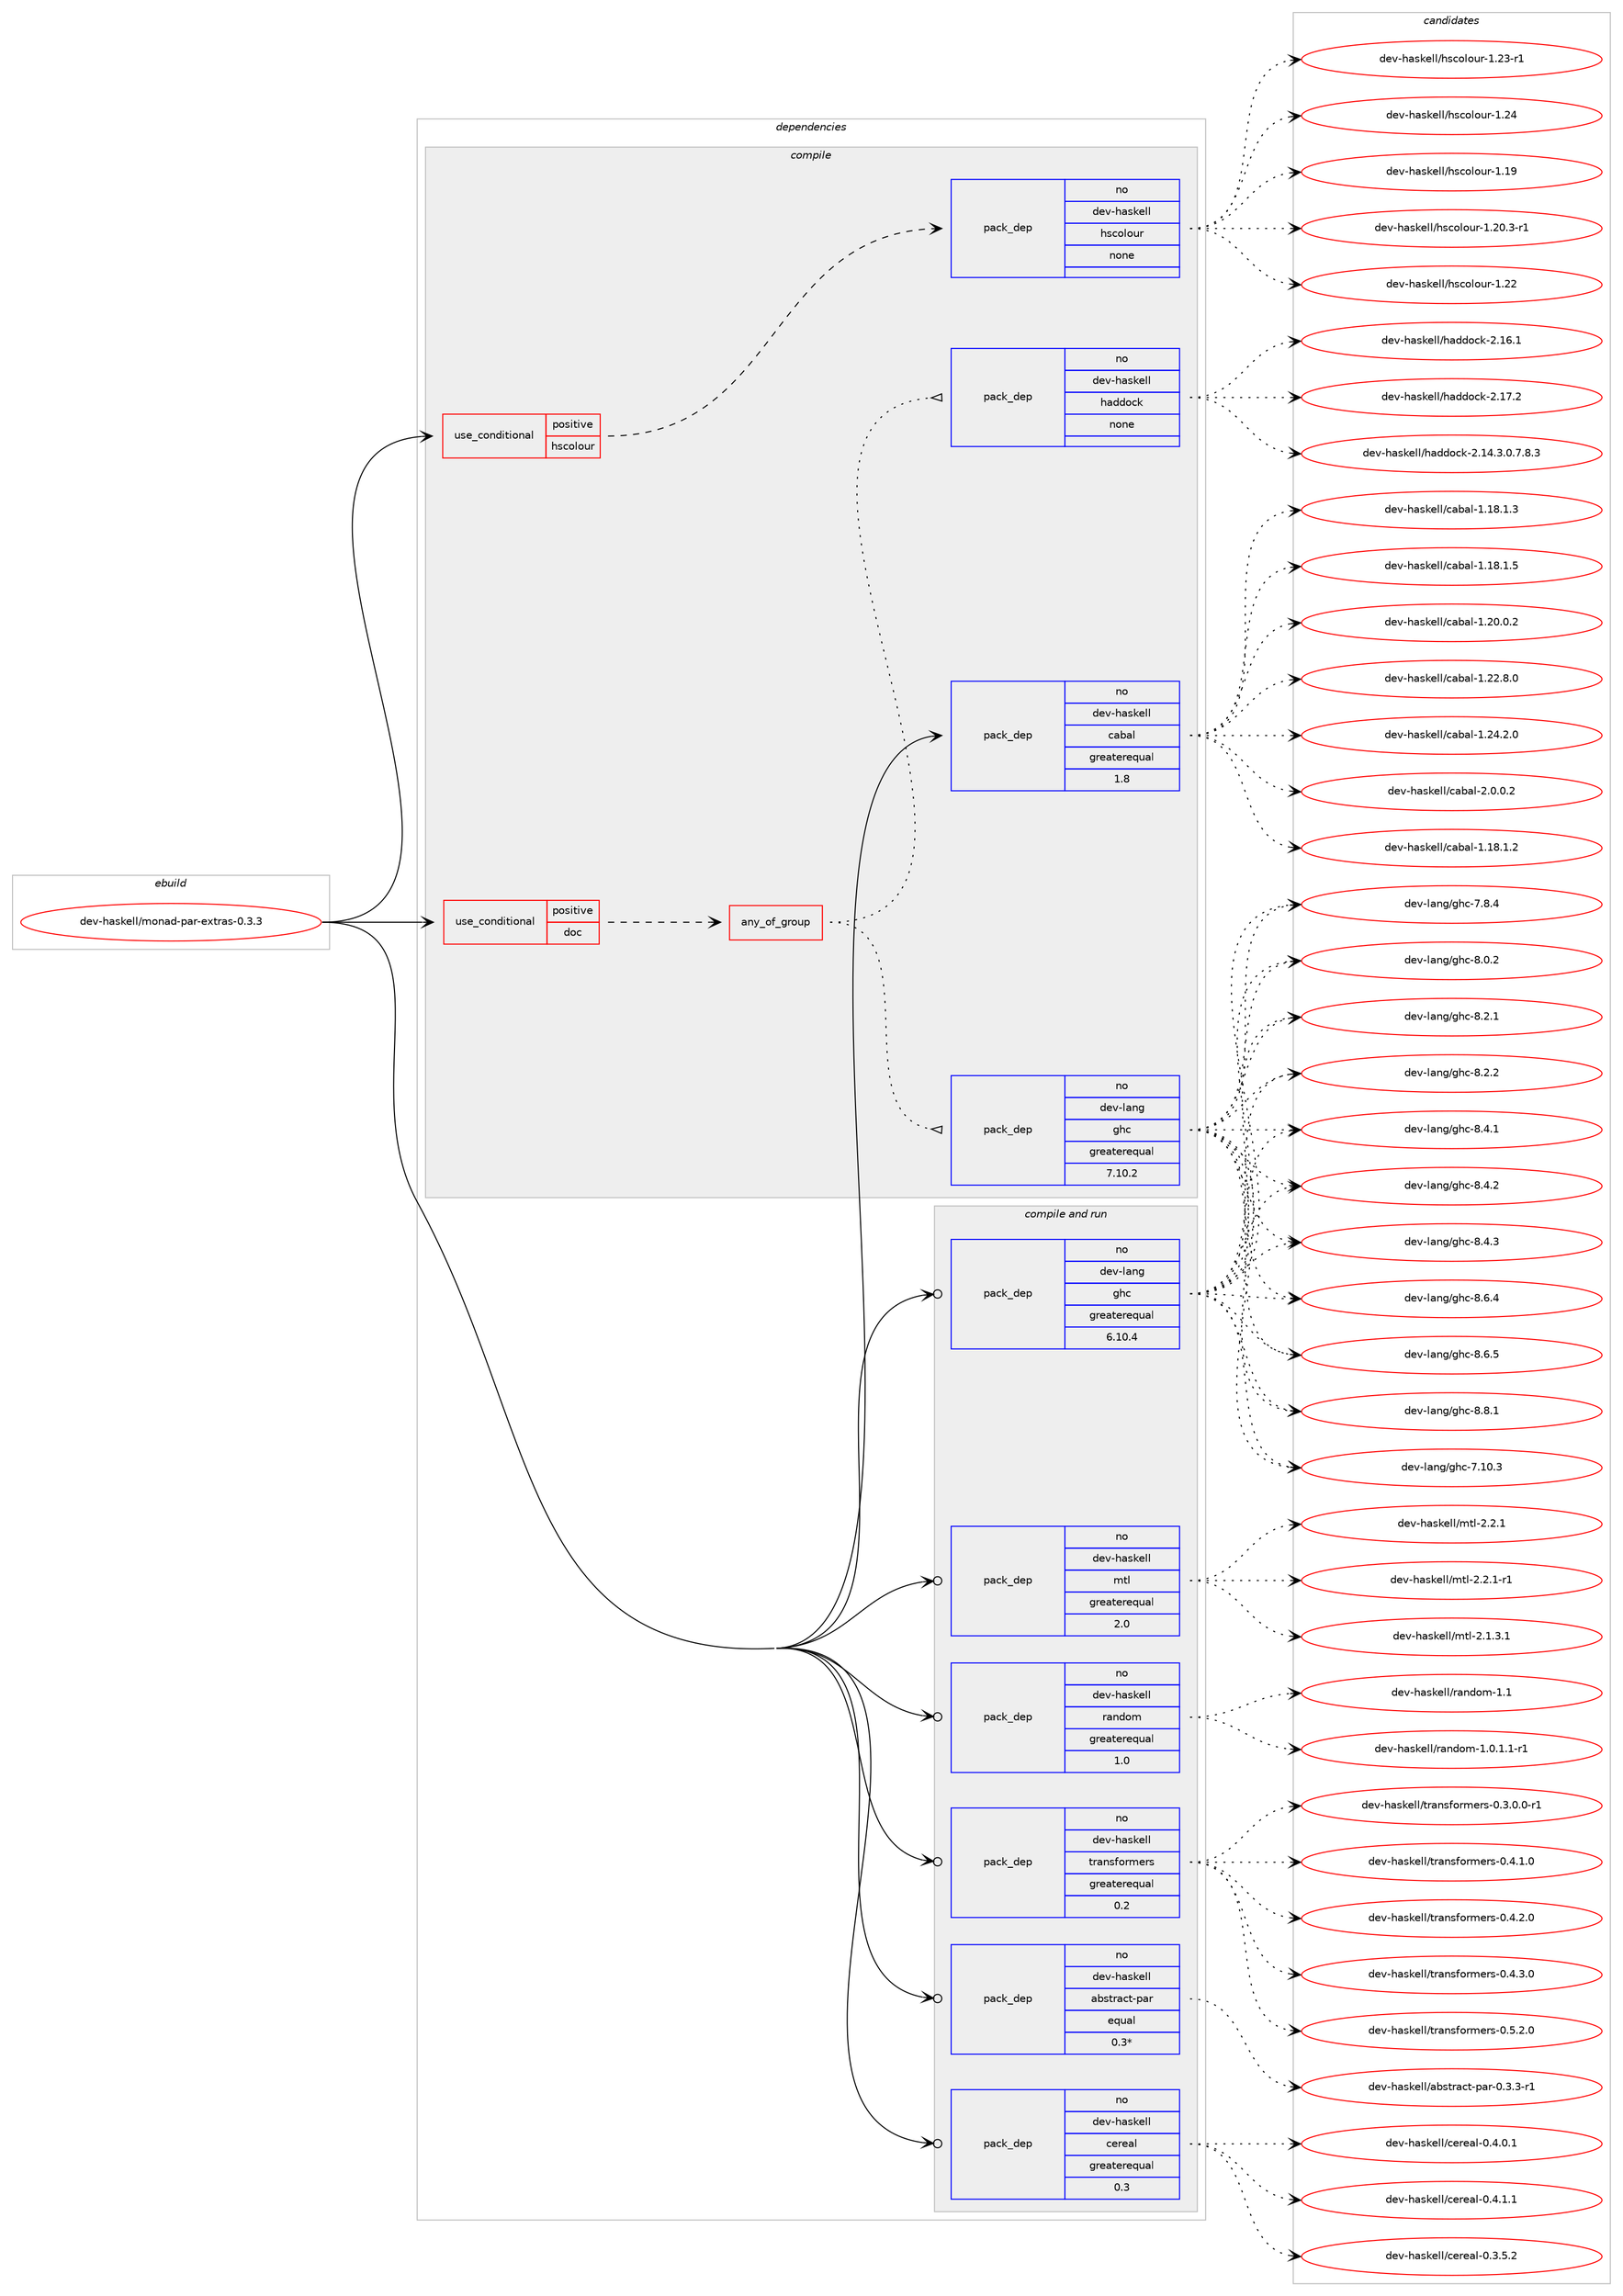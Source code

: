 digraph prolog {

# *************
# Graph options
# *************

newrank=true;
concentrate=true;
compound=true;
graph [rankdir=LR,fontname=Helvetica,fontsize=10,ranksep=1.5];#, ranksep=2.5, nodesep=0.2];
edge  [arrowhead=vee];
node  [fontname=Helvetica,fontsize=10];

# **********
# The ebuild
# **********

subgraph cluster_leftcol {
color=gray;
rank=same;
label=<<i>ebuild</i>>;
id [label="dev-haskell/monad-par-extras-0.3.3", color=red, width=4, href="../dev-haskell/monad-par-extras-0.3.3.svg"];
}

# ****************
# The dependencies
# ****************

subgraph cluster_midcol {
color=gray;
label=<<i>dependencies</i>>;
subgraph cluster_compile {
fillcolor="#eeeeee";
style=filled;
label=<<i>compile</i>>;
subgraph cond126801 {
dependency539388 [label=<<TABLE BORDER="0" CELLBORDER="1" CELLSPACING="0" CELLPADDING="4"><TR><TD ROWSPAN="3" CELLPADDING="10">use_conditional</TD></TR><TR><TD>positive</TD></TR><TR><TD>doc</TD></TR></TABLE>>, shape=none, color=red];
subgraph any10198 {
dependency539389 [label=<<TABLE BORDER="0" CELLBORDER="1" CELLSPACING="0" CELLPADDING="4"><TR><TD CELLPADDING="10">any_of_group</TD></TR></TABLE>>, shape=none, color=red];subgraph pack402032 {
dependency539390 [label=<<TABLE BORDER="0" CELLBORDER="1" CELLSPACING="0" CELLPADDING="4" WIDTH="220"><TR><TD ROWSPAN="6" CELLPADDING="30">pack_dep</TD></TR><TR><TD WIDTH="110">no</TD></TR><TR><TD>dev-haskell</TD></TR><TR><TD>haddock</TD></TR><TR><TD>none</TD></TR><TR><TD></TD></TR></TABLE>>, shape=none, color=blue];
}
dependency539389:e -> dependency539390:w [weight=20,style="dotted",arrowhead="oinv"];
subgraph pack402033 {
dependency539391 [label=<<TABLE BORDER="0" CELLBORDER="1" CELLSPACING="0" CELLPADDING="4" WIDTH="220"><TR><TD ROWSPAN="6" CELLPADDING="30">pack_dep</TD></TR><TR><TD WIDTH="110">no</TD></TR><TR><TD>dev-lang</TD></TR><TR><TD>ghc</TD></TR><TR><TD>greaterequal</TD></TR><TR><TD>7.10.2</TD></TR></TABLE>>, shape=none, color=blue];
}
dependency539389:e -> dependency539391:w [weight=20,style="dotted",arrowhead="oinv"];
}
dependency539388:e -> dependency539389:w [weight=20,style="dashed",arrowhead="vee"];
}
id:e -> dependency539388:w [weight=20,style="solid",arrowhead="vee"];
subgraph cond126802 {
dependency539392 [label=<<TABLE BORDER="0" CELLBORDER="1" CELLSPACING="0" CELLPADDING="4"><TR><TD ROWSPAN="3" CELLPADDING="10">use_conditional</TD></TR><TR><TD>positive</TD></TR><TR><TD>hscolour</TD></TR></TABLE>>, shape=none, color=red];
subgraph pack402034 {
dependency539393 [label=<<TABLE BORDER="0" CELLBORDER="1" CELLSPACING="0" CELLPADDING="4" WIDTH="220"><TR><TD ROWSPAN="6" CELLPADDING="30">pack_dep</TD></TR><TR><TD WIDTH="110">no</TD></TR><TR><TD>dev-haskell</TD></TR><TR><TD>hscolour</TD></TR><TR><TD>none</TD></TR><TR><TD></TD></TR></TABLE>>, shape=none, color=blue];
}
dependency539392:e -> dependency539393:w [weight=20,style="dashed",arrowhead="vee"];
}
id:e -> dependency539392:w [weight=20,style="solid",arrowhead="vee"];
subgraph pack402035 {
dependency539394 [label=<<TABLE BORDER="0" CELLBORDER="1" CELLSPACING="0" CELLPADDING="4" WIDTH="220"><TR><TD ROWSPAN="6" CELLPADDING="30">pack_dep</TD></TR><TR><TD WIDTH="110">no</TD></TR><TR><TD>dev-haskell</TD></TR><TR><TD>cabal</TD></TR><TR><TD>greaterequal</TD></TR><TR><TD>1.8</TD></TR></TABLE>>, shape=none, color=blue];
}
id:e -> dependency539394:w [weight=20,style="solid",arrowhead="vee"];
}
subgraph cluster_compileandrun {
fillcolor="#eeeeee";
style=filled;
label=<<i>compile and run</i>>;
subgraph pack402036 {
dependency539395 [label=<<TABLE BORDER="0" CELLBORDER="1" CELLSPACING="0" CELLPADDING="4" WIDTH="220"><TR><TD ROWSPAN="6" CELLPADDING="30">pack_dep</TD></TR><TR><TD WIDTH="110">no</TD></TR><TR><TD>dev-haskell</TD></TR><TR><TD>abstract-par</TD></TR><TR><TD>equal</TD></TR><TR><TD>0.3*</TD></TR></TABLE>>, shape=none, color=blue];
}
id:e -> dependency539395:w [weight=20,style="solid",arrowhead="odotvee"];
subgraph pack402037 {
dependency539396 [label=<<TABLE BORDER="0" CELLBORDER="1" CELLSPACING="0" CELLPADDING="4" WIDTH="220"><TR><TD ROWSPAN="6" CELLPADDING="30">pack_dep</TD></TR><TR><TD WIDTH="110">no</TD></TR><TR><TD>dev-haskell</TD></TR><TR><TD>cereal</TD></TR><TR><TD>greaterequal</TD></TR><TR><TD>0.3</TD></TR></TABLE>>, shape=none, color=blue];
}
id:e -> dependency539396:w [weight=20,style="solid",arrowhead="odotvee"];
subgraph pack402038 {
dependency539397 [label=<<TABLE BORDER="0" CELLBORDER="1" CELLSPACING="0" CELLPADDING="4" WIDTH="220"><TR><TD ROWSPAN="6" CELLPADDING="30">pack_dep</TD></TR><TR><TD WIDTH="110">no</TD></TR><TR><TD>dev-haskell</TD></TR><TR><TD>mtl</TD></TR><TR><TD>greaterequal</TD></TR><TR><TD>2.0</TD></TR></TABLE>>, shape=none, color=blue];
}
id:e -> dependency539397:w [weight=20,style="solid",arrowhead="odotvee"];
subgraph pack402039 {
dependency539398 [label=<<TABLE BORDER="0" CELLBORDER="1" CELLSPACING="0" CELLPADDING="4" WIDTH="220"><TR><TD ROWSPAN="6" CELLPADDING="30">pack_dep</TD></TR><TR><TD WIDTH="110">no</TD></TR><TR><TD>dev-haskell</TD></TR><TR><TD>random</TD></TR><TR><TD>greaterequal</TD></TR><TR><TD>1.0</TD></TR></TABLE>>, shape=none, color=blue];
}
id:e -> dependency539398:w [weight=20,style="solid",arrowhead="odotvee"];
subgraph pack402040 {
dependency539399 [label=<<TABLE BORDER="0" CELLBORDER="1" CELLSPACING="0" CELLPADDING="4" WIDTH="220"><TR><TD ROWSPAN="6" CELLPADDING="30">pack_dep</TD></TR><TR><TD WIDTH="110">no</TD></TR><TR><TD>dev-haskell</TD></TR><TR><TD>transformers</TD></TR><TR><TD>greaterequal</TD></TR><TR><TD>0.2</TD></TR></TABLE>>, shape=none, color=blue];
}
id:e -> dependency539399:w [weight=20,style="solid",arrowhead="odotvee"];
subgraph pack402041 {
dependency539400 [label=<<TABLE BORDER="0" CELLBORDER="1" CELLSPACING="0" CELLPADDING="4" WIDTH="220"><TR><TD ROWSPAN="6" CELLPADDING="30">pack_dep</TD></TR><TR><TD WIDTH="110">no</TD></TR><TR><TD>dev-lang</TD></TR><TR><TD>ghc</TD></TR><TR><TD>greaterequal</TD></TR><TR><TD>6.10.4</TD></TR></TABLE>>, shape=none, color=blue];
}
id:e -> dependency539400:w [weight=20,style="solid",arrowhead="odotvee"];
}
subgraph cluster_run {
fillcolor="#eeeeee";
style=filled;
label=<<i>run</i>>;
}
}

# **************
# The candidates
# **************

subgraph cluster_choices {
rank=same;
color=gray;
label=<<i>candidates</i>>;

subgraph choice402032 {
color=black;
nodesep=1;
choice1001011184510497115107101108108471049710010011199107455046495246514648465546564651 [label="dev-haskell/haddock-2.14.3.0.7.8.3", color=red, width=4,href="../dev-haskell/haddock-2.14.3.0.7.8.3.svg"];
choice100101118451049711510710110810847104971001001119910745504649544649 [label="dev-haskell/haddock-2.16.1", color=red, width=4,href="../dev-haskell/haddock-2.16.1.svg"];
choice100101118451049711510710110810847104971001001119910745504649554650 [label="dev-haskell/haddock-2.17.2", color=red, width=4,href="../dev-haskell/haddock-2.17.2.svg"];
dependency539390:e -> choice1001011184510497115107101108108471049710010011199107455046495246514648465546564651:w [style=dotted,weight="100"];
dependency539390:e -> choice100101118451049711510710110810847104971001001119910745504649544649:w [style=dotted,weight="100"];
dependency539390:e -> choice100101118451049711510710110810847104971001001119910745504649554650:w [style=dotted,weight="100"];
}
subgraph choice402033 {
color=black;
nodesep=1;
choice1001011184510897110103471031049945554649484651 [label="dev-lang/ghc-7.10.3", color=red, width=4,href="../dev-lang/ghc-7.10.3.svg"];
choice10010111845108971101034710310499455546564652 [label="dev-lang/ghc-7.8.4", color=red, width=4,href="../dev-lang/ghc-7.8.4.svg"];
choice10010111845108971101034710310499455646484650 [label="dev-lang/ghc-8.0.2", color=red, width=4,href="../dev-lang/ghc-8.0.2.svg"];
choice10010111845108971101034710310499455646504649 [label="dev-lang/ghc-8.2.1", color=red, width=4,href="../dev-lang/ghc-8.2.1.svg"];
choice10010111845108971101034710310499455646504650 [label="dev-lang/ghc-8.2.2", color=red, width=4,href="../dev-lang/ghc-8.2.2.svg"];
choice10010111845108971101034710310499455646524649 [label="dev-lang/ghc-8.4.1", color=red, width=4,href="../dev-lang/ghc-8.4.1.svg"];
choice10010111845108971101034710310499455646524650 [label="dev-lang/ghc-8.4.2", color=red, width=4,href="../dev-lang/ghc-8.4.2.svg"];
choice10010111845108971101034710310499455646524651 [label="dev-lang/ghc-8.4.3", color=red, width=4,href="../dev-lang/ghc-8.4.3.svg"];
choice10010111845108971101034710310499455646544652 [label="dev-lang/ghc-8.6.4", color=red, width=4,href="../dev-lang/ghc-8.6.4.svg"];
choice10010111845108971101034710310499455646544653 [label="dev-lang/ghc-8.6.5", color=red, width=4,href="../dev-lang/ghc-8.6.5.svg"];
choice10010111845108971101034710310499455646564649 [label="dev-lang/ghc-8.8.1", color=red, width=4,href="../dev-lang/ghc-8.8.1.svg"];
dependency539391:e -> choice1001011184510897110103471031049945554649484651:w [style=dotted,weight="100"];
dependency539391:e -> choice10010111845108971101034710310499455546564652:w [style=dotted,weight="100"];
dependency539391:e -> choice10010111845108971101034710310499455646484650:w [style=dotted,weight="100"];
dependency539391:e -> choice10010111845108971101034710310499455646504649:w [style=dotted,weight="100"];
dependency539391:e -> choice10010111845108971101034710310499455646504650:w [style=dotted,weight="100"];
dependency539391:e -> choice10010111845108971101034710310499455646524649:w [style=dotted,weight="100"];
dependency539391:e -> choice10010111845108971101034710310499455646524650:w [style=dotted,weight="100"];
dependency539391:e -> choice10010111845108971101034710310499455646524651:w [style=dotted,weight="100"];
dependency539391:e -> choice10010111845108971101034710310499455646544652:w [style=dotted,weight="100"];
dependency539391:e -> choice10010111845108971101034710310499455646544653:w [style=dotted,weight="100"];
dependency539391:e -> choice10010111845108971101034710310499455646564649:w [style=dotted,weight="100"];
}
subgraph choice402034 {
color=black;
nodesep=1;
choice100101118451049711510710110810847104115991111081111171144549464957 [label="dev-haskell/hscolour-1.19", color=red, width=4,href="../dev-haskell/hscolour-1.19.svg"];
choice10010111845104971151071011081084710411599111108111117114454946504846514511449 [label="dev-haskell/hscolour-1.20.3-r1", color=red, width=4,href="../dev-haskell/hscolour-1.20.3-r1.svg"];
choice100101118451049711510710110810847104115991111081111171144549465050 [label="dev-haskell/hscolour-1.22", color=red, width=4,href="../dev-haskell/hscolour-1.22.svg"];
choice1001011184510497115107101108108471041159911110811111711445494650514511449 [label="dev-haskell/hscolour-1.23-r1", color=red, width=4,href="../dev-haskell/hscolour-1.23-r1.svg"];
choice100101118451049711510710110810847104115991111081111171144549465052 [label="dev-haskell/hscolour-1.24", color=red, width=4,href="../dev-haskell/hscolour-1.24.svg"];
dependency539393:e -> choice100101118451049711510710110810847104115991111081111171144549464957:w [style=dotted,weight="100"];
dependency539393:e -> choice10010111845104971151071011081084710411599111108111117114454946504846514511449:w [style=dotted,weight="100"];
dependency539393:e -> choice100101118451049711510710110810847104115991111081111171144549465050:w [style=dotted,weight="100"];
dependency539393:e -> choice1001011184510497115107101108108471041159911110811111711445494650514511449:w [style=dotted,weight="100"];
dependency539393:e -> choice100101118451049711510710110810847104115991111081111171144549465052:w [style=dotted,weight="100"];
}
subgraph choice402035 {
color=black;
nodesep=1;
choice10010111845104971151071011081084799979897108454946495646494650 [label="dev-haskell/cabal-1.18.1.2", color=red, width=4,href="../dev-haskell/cabal-1.18.1.2.svg"];
choice10010111845104971151071011081084799979897108454946495646494651 [label="dev-haskell/cabal-1.18.1.3", color=red, width=4,href="../dev-haskell/cabal-1.18.1.3.svg"];
choice10010111845104971151071011081084799979897108454946495646494653 [label="dev-haskell/cabal-1.18.1.5", color=red, width=4,href="../dev-haskell/cabal-1.18.1.5.svg"];
choice10010111845104971151071011081084799979897108454946504846484650 [label="dev-haskell/cabal-1.20.0.2", color=red, width=4,href="../dev-haskell/cabal-1.20.0.2.svg"];
choice10010111845104971151071011081084799979897108454946505046564648 [label="dev-haskell/cabal-1.22.8.0", color=red, width=4,href="../dev-haskell/cabal-1.22.8.0.svg"];
choice10010111845104971151071011081084799979897108454946505246504648 [label="dev-haskell/cabal-1.24.2.0", color=red, width=4,href="../dev-haskell/cabal-1.24.2.0.svg"];
choice100101118451049711510710110810847999798971084550464846484650 [label="dev-haskell/cabal-2.0.0.2", color=red, width=4,href="../dev-haskell/cabal-2.0.0.2.svg"];
dependency539394:e -> choice10010111845104971151071011081084799979897108454946495646494650:w [style=dotted,weight="100"];
dependency539394:e -> choice10010111845104971151071011081084799979897108454946495646494651:w [style=dotted,weight="100"];
dependency539394:e -> choice10010111845104971151071011081084799979897108454946495646494653:w [style=dotted,weight="100"];
dependency539394:e -> choice10010111845104971151071011081084799979897108454946504846484650:w [style=dotted,weight="100"];
dependency539394:e -> choice10010111845104971151071011081084799979897108454946505046564648:w [style=dotted,weight="100"];
dependency539394:e -> choice10010111845104971151071011081084799979897108454946505246504648:w [style=dotted,weight="100"];
dependency539394:e -> choice100101118451049711510710110810847999798971084550464846484650:w [style=dotted,weight="100"];
}
subgraph choice402036 {
color=black;
nodesep=1;
choice1001011184510497115107101108108479798115116114979911645112971144548465146514511449 [label="dev-haskell/abstract-par-0.3.3-r1", color=red, width=4,href="../dev-haskell/abstract-par-0.3.3-r1.svg"];
dependency539395:e -> choice1001011184510497115107101108108479798115116114979911645112971144548465146514511449:w [style=dotted,weight="100"];
}
subgraph choice402037 {
color=black;
nodesep=1;
choice10010111845104971151071011081084799101114101971084548465146534650 [label="dev-haskell/cereal-0.3.5.2", color=red, width=4,href="../dev-haskell/cereal-0.3.5.2.svg"];
choice10010111845104971151071011081084799101114101971084548465246484649 [label="dev-haskell/cereal-0.4.0.1", color=red, width=4,href="../dev-haskell/cereal-0.4.0.1.svg"];
choice10010111845104971151071011081084799101114101971084548465246494649 [label="dev-haskell/cereal-0.4.1.1", color=red, width=4,href="../dev-haskell/cereal-0.4.1.1.svg"];
dependency539396:e -> choice10010111845104971151071011081084799101114101971084548465146534650:w [style=dotted,weight="100"];
dependency539396:e -> choice10010111845104971151071011081084799101114101971084548465246484649:w [style=dotted,weight="100"];
dependency539396:e -> choice10010111845104971151071011081084799101114101971084548465246494649:w [style=dotted,weight="100"];
}
subgraph choice402038 {
color=black;
nodesep=1;
choice1001011184510497115107101108108471091161084550464946514649 [label="dev-haskell/mtl-2.1.3.1", color=red, width=4,href="../dev-haskell/mtl-2.1.3.1.svg"];
choice100101118451049711510710110810847109116108455046504649 [label="dev-haskell/mtl-2.2.1", color=red, width=4,href="../dev-haskell/mtl-2.2.1.svg"];
choice1001011184510497115107101108108471091161084550465046494511449 [label="dev-haskell/mtl-2.2.1-r1", color=red, width=4,href="../dev-haskell/mtl-2.2.1-r1.svg"];
dependency539397:e -> choice1001011184510497115107101108108471091161084550464946514649:w [style=dotted,weight="100"];
dependency539397:e -> choice100101118451049711510710110810847109116108455046504649:w [style=dotted,weight="100"];
dependency539397:e -> choice1001011184510497115107101108108471091161084550465046494511449:w [style=dotted,weight="100"];
}
subgraph choice402039 {
color=black;
nodesep=1;
choice1001011184510497115107101108108471149711010011110945494648464946494511449 [label="dev-haskell/random-1.0.1.1-r1", color=red, width=4,href="../dev-haskell/random-1.0.1.1-r1.svg"];
choice1001011184510497115107101108108471149711010011110945494649 [label="dev-haskell/random-1.1", color=red, width=4,href="../dev-haskell/random-1.1.svg"];
dependency539398:e -> choice1001011184510497115107101108108471149711010011110945494648464946494511449:w [style=dotted,weight="100"];
dependency539398:e -> choice1001011184510497115107101108108471149711010011110945494649:w [style=dotted,weight="100"];
}
subgraph choice402040 {
color=black;
nodesep=1;
choice1001011184510497115107101108108471161149711011510211111410910111411545484651464846484511449 [label="dev-haskell/transformers-0.3.0.0-r1", color=red, width=4,href="../dev-haskell/transformers-0.3.0.0-r1.svg"];
choice100101118451049711510710110810847116114971101151021111141091011141154548465246494648 [label="dev-haskell/transformers-0.4.1.0", color=red, width=4,href="../dev-haskell/transformers-0.4.1.0.svg"];
choice100101118451049711510710110810847116114971101151021111141091011141154548465246504648 [label="dev-haskell/transformers-0.4.2.0", color=red, width=4,href="../dev-haskell/transformers-0.4.2.0.svg"];
choice100101118451049711510710110810847116114971101151021111141091011141154548465246514648 [label="dev-haskell/transformers-0.4.3.0", color=red, width=4,href="../dev-haskell/transformers-0.4.3.0.svg"];
choice100101118451049711510710110810847116114971101151021111141091011141154548465346504648 [label="dev-haskell/transformers-0.5.2.0", color=red, width=4,href="../dev-haskell/transformers-0.5.2.0.svg"];
dependency539399:e -> choice1001011184510497115107101108108471161149711011510211111410910111411545484651464846484511449:w [style=dotted,weight="100"];
dependency539399:e -> choice100101118451049711510710110810847116114971101151021111141091011141154548465246494648:w [style=dotted,weight="100"];
dependency539399:e -> choice100101118451049711510710110810847116114971101151021111141091011141154548465246504648:w [style=dotted,weight="100"];
dependency539399:e -> choice100101118451049711510710110810847116114971101151021111141091011141154548465246514648:w [style=dotted,weight="100"];
dependency539399:e -> choice100101118451049711510710110810847116114971101151021111141091011141154548465346504648:w [style=dotted,weight="100"];
}
subgraph choice402041 {
color=black;
nodesep=1;
choice1001011184510897110103471031049945554649484651 [label="dev-lang/ghc-7.10.3", color=red, width=4,href="../dev-lang/ghc-7.10.3.svg"];
choice10010111845108971101034710310499455546564652 [label="dev-lang/ghc-7.8.4", color=red, width=4,href="../dev-lang/ghc-7.8.4.svg"];
choice10010111845108971101034710310499455646484650 [label="dev-lang/ghc-8.0.2", color=red, width=4,href="../dev-lang/ghc-8.0.2.svg"];
choice10010111845108971101034710310499455646504649 [label="dev-lang/ghc-8.2.1", color=red, width=4,href="../dev-lang/ghc-8.2.1.svg"];
choice10010111845108971101034710310499455646504650 [label="dev-lang/ghc-8.2.2", color=red, width=4,href="../dev-lang/ghc-8.2.2.svg"];
choice10010111845108971101034710310499455646524649 [label="dev-lang/ghc-8.4.1", color=red, width=4,href="../dev-lang/ghc-8.4.1.svg"];
choice10010111845108971101034710310499455646524650 [label="dev-lang/ghc-8.4.2", color=red, width=4,href="../dev-lang/ghc-8.4.2.svg"];
choice10010111845108971101034710310499455646524651 [label="dev-lang/ghc-8.4.3", color=red, width=4,href="../dev-lang/ghc-8.4.3.svg"];
choice10010111845108971101034710310499455646544652 [label="dev-lang/ghc-8.6.4", color=red, width=4,href="../dev-lang/ghc-8.6.4.svg"];
choice10010111845108971101034710310499455646544653 [label="dev-lang/ghc-8.6.5", color=red, width=4,href="../dev-lang/ghc-8.6.5.svg"];
choice10010111845108971101034710310499455646564649 [label="dev-lang/ghc-8.8.1", color=red, width=4,href="../dev-lang/ghc-8.8.1.svg"];
dependency539400:e -> choice1001011184510897110103471031049945554649484651:w [style=dotted,weight="100"];
dependency539400:e -> choice10010111845108971101034710310499455546564652:w [style=dotted,weight="100"];
dependency539400:e -> choice10010111845108971101034710310499455646484650:w [style=dotted,weight="100"];
dependency539400:e -> choice10010111845108971101034710310499455646504649:w [style=dotted,weight="100"];
dependency539400:e -> choice10010111845108971101034710310499455646504650:w [style=dotted,weight="100"];
dependency539400:e -> choice10010111845108971101034710310499455646524649:w [style=dotted,weight="100"];
dependency539400:e -> choice10010111845108971101034710310499455646524650:w [style=dotted,weight="100"];
dependency539400:e -> choice10010111845108971101034710310499455646524651:w [style=dotted,weight="100"];
dependency539400:e -> choice10010111845108971101034710310499455646544652:w [style=dotted,weight="100"];
dependency539400:e -> choice10010111845108971101034710310499455646544653:w [style=dotted,weight="100"];
dependency539400:e -> choice10010111845108971101034710310499455646564649:w [style=dotted,weight="100"];
}
}

}
